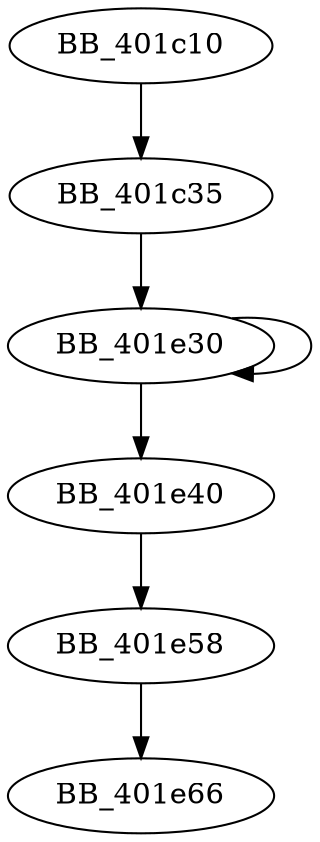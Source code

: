DiGraph sub_401C10{
BB_401c10->BB_401c35
BB_401c35->BB_401e30
BB_401e30->BB_401e30
BB_401e30->BB_401e40
BB_401e40->BB_401e58
BB_401e58->BB_401e66
}
